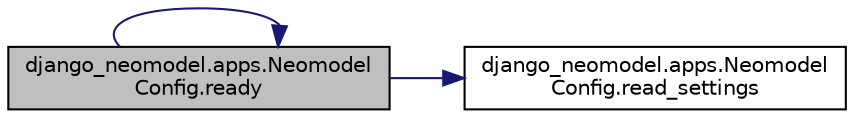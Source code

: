 digraph "django_neomodel.apps.NeomodelConfig.ready"
{
 // LATEX_PDF_SIZE
  edge [fontname="Helvetica",fontsize="10",labelfontname="Helvetica",labelfontsize="10"];
  node [fontname="Helvetica",fontsize="10",shape=record];
  rankdir="LR";
  Node1 [label="django_neomodel.apps.Neomodel\lConfig.ready",height=0.2,width=0.4,color="black", fillcolor="grey75", style="filled", fontcolor="black",tooltip=" "];
  Node1 -> Node2 [color="midnightblue",fontsize="10",style="solid",fontname="Helvetica"];
  Node2 [label="django_neomodel.apps.Neomodel\lConfig.read_settings",height=0.2,width=0.4,color="black", fillcolor="white", style="filled",URL="$d9/d3e/classdjango__neomodel_1_1apps_1_1_neomodel_config.html#ae4f6981ed14906c354838e3e97da1f2f",tooltip=" "];
  Node1 -> Node1 [color="midnightblue",fontsize="10",style="solid",fontname="Helvetica"];
}
